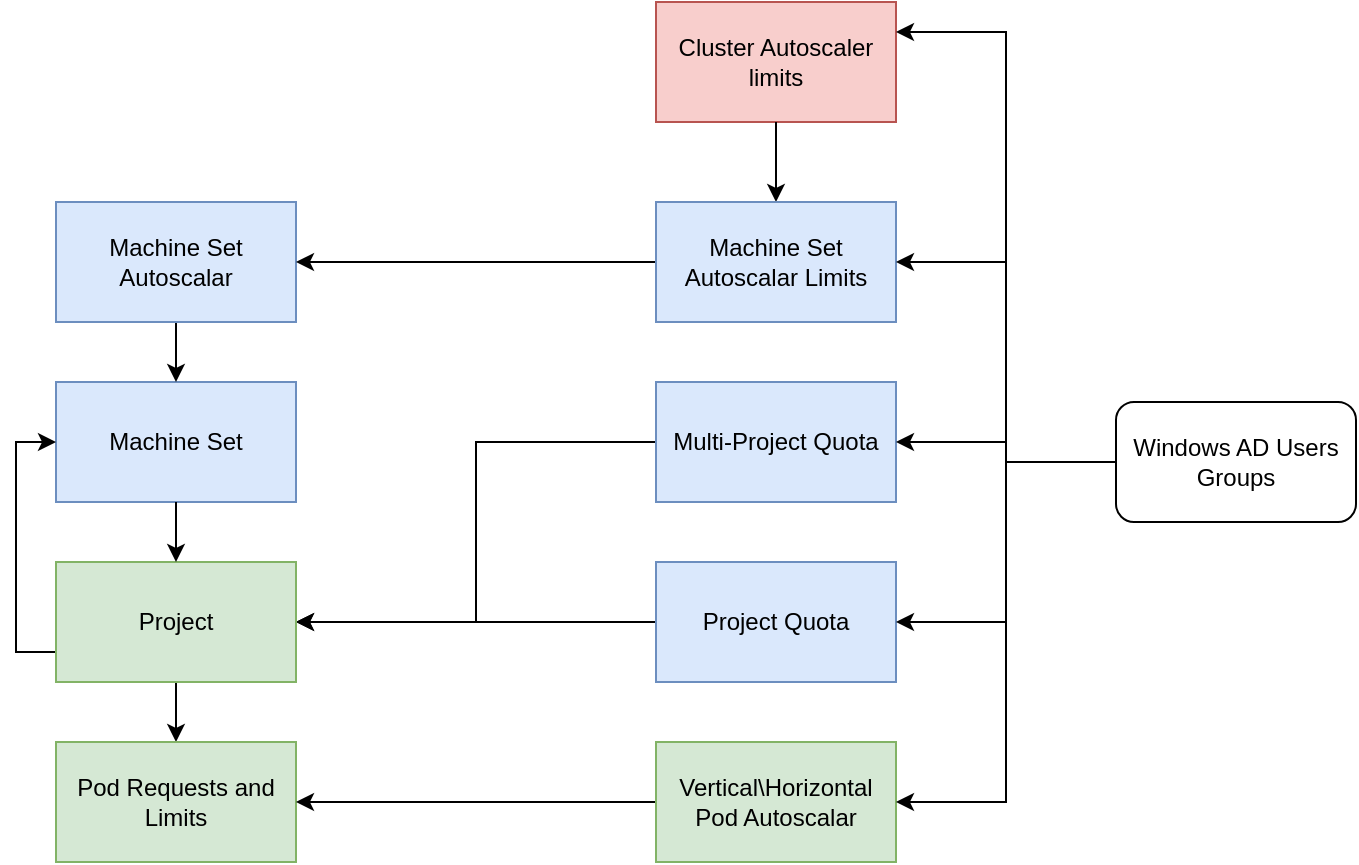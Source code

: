 <mxfile version="13.7.5"><diagram id="b43yRolxlVM0O3Ouf1gN" name="Page-1"><mxGraphModel dx="1040" dy="693" grid="1" gridSize="10" guides="1" tooltips="1" connect="1" arrows="1" fold="1" page="1" pageScale="1" pageWidth="850" pageHeight="1100" math="0" shadow="0"><root><mxCell id="0"/><mxCell id="1" parent="0"/><mxCell id="rd4PUx12r-cPCS6XOnXr-1" value="Cluster Autoscaler limits" style="rounded=0;whiteSpace=wrap;html=1;fillColor=#f8cecc;strokeColor=#b85450;" vertex="1" parent="1"><mxGeometry x="630" y="20" width="120" height="60" as="geometry"/></mxCell><mxCell id="rd4PUx12r-cPCS6XOnXr-3" value="&lt;div&gt;Machine Set&lt;/div&gt;" style="whiteSpace=wrap;html=1;fillColor=#dae8fc;strokeColor=#6c8ebf;" vertex="1" parent="1"><mxGeometry x="330" y="210" width="120" height="60" as="geometry"/></mxCell><mxCell id="rd4PUx12r-cPCS6XOnXr-7" value="" style="edgeStyle=orthogonalEdgeStyle;rounded=0;orthogonalLoop=1;jettySize=auto;html=1;" edge="1" parent="1" source="rd4PUx12r-cPCS6XOnXr-5" target="rd4PUx12r-cPCS6XOnXr-3"><mxGeometry relative="1" as="geometry"/></mxCell><mxCell id="rd4PUx12r-cPCS6XOnXr-5" value="&lt;div&gt;Machine Set Autoscalar&lt;/div&gt;" style="rounded=0;whiteSpace=wrap;html=1;fillColor=#dae8fc;strokeColor=#6c8ebf;" vertex="1" parent="1"><mxGeometry x="330" y="120" width="120" height="60" as="geometry"/></mxCell><mxCell id="rd4PUx12r-cPCS6XOnXr-6" value="" style="endArrow=classic;html=1;exitX=0.5;exitY=1;exitDx=0;exitDy=0;entryX=0.5;entryY=0;entryDx=0;entryDy=0;" edge="1" parent="1" source="rd4PUx12r-cPCS6XOnXr-1" target="rd4PUx12r-cPCS6XOnXr-21"><mxGeometry width="50" height="50" relative="1" as="geometry"><mxPoint x="420" y="380" as="sourcePoint"/><mxPoint x="470" y="330" as="targetPoint"/></mxGeometry></mxCell><mxCell id="rd4PUx12r-cPCS6XOnXr-18" style="edgeStyle=orthogonalEdgeStyle;rounded=0;orthogonalLoop=1;jettySize=auto;html=1;entryX=1;entryY=0.5;entryDx=0;entryDy=0;" edge="1" parent="1" source="rd4PUx12r-cPCS6XOnXr-13" target="rd4PUx12r-cPCS6XOnXr-15"><mxGeometry relative="1" as="geometry"/></mxCell><mxCell id="rd4PUx12r-cPCS6XOnXr-13" value="Multi-Project Quota" style="whiteSpace=wrap;html=1;fillColor=#dae8fc;strokeColor=#6c8ebf;" vertex="1" parent="1"><mxGeometry x="630" y="210" width="120" height="60" as="geometry"/></mxCell><mxCell id="rd4PUx12r-cPCS6XOnXr-17" style="edgeStyle=orthogonalEdgeStyle;rounded=0;orthogonalLoop=1;jettySize=auto;html=1;entryX=1;entryY=0.5;entryDx=0;entryDy=0;" edge="1" parent="1" source="rd4PUx12r-cPCS6XOnXr-14" target="rd4PUx12r-cPCS6XOnXr-15"><mxGeometry relative="1" as="geometry"><mxPoint x="560" y="360" as="targetPoint"/></mxGeometry></mxCell><mxCell id="rd4PUx12r-cPCS6XOnXr-14" value="Project Quota" style="whiteSpace=wrap;html=1;fillColor=#dae8fc;strokeColor=#6c8ebf;" vertex="1" parent="1"><mxGeometry x="630" y="300" width="120" height="60" as="geometry"/></mxCell><mxCell id="rd4PUx12r-cPCS6XOnXr-20" style="edgeStyle=orthogonalEdgeStyle;rounded=0;orthogonalLoop=1;jettySize=auto;html=1;exitX=0;exitY=0.75;exitDx=0;exitDy=0;entryX=0;entryY=0.5;entryDx=0;entryDy=0;" edge="1" parent="1" source="rd4PUx12r-cPCS6XOnXr-15" target="rd4PUx12r-cPCS6XOnXr-3"><mxGeometry relative="1" as="geometry"/></mxCell><mxCell id="rd4PUx12r-cPCS6XOnXr-24" style="edgeStyle=orthogonalEdgeStyle;rounded=0;orthogonalLoop=1;jettySize=auto;html=1;exitX=0.5;exitY=1;exitDx=0;exitDy=0;entryX=0.5;entryY=0;entryDx=0;entryDy=0;" edge="1" parent="1" source="rd4PUx12r-cPCS6XOnXr-15" target="rd4PUx12r-cPCS6XOnXr-23"><mxGeometry relative="1" as="geometry"/></mxCell><mxCell id="rd4PUx12r-cPCS6XOnXr-15" value="&lt;div&gt;Project&lt;/div&gt;" style="rounded=0;whiteSpace=wrap;html=1;fillColor=#d5e8d4;strokeColor=#82b366;" vertex="1" parent="1"><mxGeometry x="330" y="300" width="120" height="60" as="geometry"/></mxCell><mxCell id="rd4PUx12r-cPCS6XOnXr-16" value="" style="endArrow=classic;html=1;exitX=0.5;exitY=1;exitDx=0;exitDy=0;entryX=0.5;entryY=0;entryDx=0;entryDy=0;" edge="1" parent="1" source="rd4PUx12r-cPCS6XOnXr-3" target="rd4PUx12r-cPCS6XOnXr-15"><mxGeometry width="50" height="50" relative="1" as="geometry"><mxPoint x="420" y="380" as="sourcePoint"/><mxPoint x="470" y="330" as="targetPoint"/></mxGeometry></mxCell><mxCell id="rd4PUx12r-cPCS6XOnXr-22" style="edgeStyle=orthogonalEdgeStyle;rounded=0;orthogonalLoop=1;jettySize=auto;html=1;" edge="1" parent="1" source="rd4PUx12r-cPCS6XOnXr-21" target="rd4PUx12r-cPCS6XOnXr-5"><mxGeometry relative="1" as="geometry"/></mxCell><mxCell id="rd4PUx12r-cPCS6XOnXr-21" value="Machine Set Autoscalar Limits" style="rounded=0;whiteSpace=wrap;html=1;fillColor=#dae8fc;strokeColor=#6c8ebf;" vertex="1" parent="1"><mxGeometry x="630" y="120" width="120" height="60" as="geometry"/></mxCell><mxCell id="rd4PUx12r-cPCS6XOnXr-23" value="Pod Requests and Limits" style="rounded=0;whiteSpace=wrap;html=1;fillColor=#d5e8d4;strokeColor=#82b366;" vertex="1" parent="1"><mxGeometry x="330" y="390" width="120" height="60" as="geometry"/></mxCell><mxCell id="rd4PUx12r-cPCS6XOnXr-28" style="edgeStyle=orthogonalEdgeStyle;rounded=0;orthogonalLoop=1;jettySize=auto;html=1;" edge="1" parent="1" source="rd4PUx12r-cPCS6XOnXr-27" target="rd4PUx12r-cPCS6XOnXr-23"><mxGeometry relative="1" as="geometry"/></mxCell><mxCell id="rd4PUx12r-cPCS6XOnXr-27" value="&lt;div&gt;Vertical\Horizontal Pod Autoscalar&lt;/div&gt;" style="whiteSpace=wrap;html=1;fillColor=#d5e8d4;strokeColor=#82b366;" vertex="1" parent="1"><mxGeometry x="630" y="390" width="120" height="60" as="geometry"/></mxCell><mxCell id="rd4PUx12r-cPCS6XOnXr-32" style="edgeStyle=orthogonalEdgeStyle;rounded=0;orthogonalLoop=1;jettySize=auto;html=1;entryX=1;entryY=0.25;entryDx=0;entryDy=0;" edge="1" parent="1" source="rd4PUx12r-cPCS6XOnXr-31" target="rd4PUx12r-cPCS6XOnXr-1"><mxGeometry relative="1" as="geometry"/></mxCell><mxCell id="rd4PUx12r-cPCS6XOnXr-33" style="edgeStyle=orthogonalEdgeStyle;rounded=0;orthogonalLoop=1;jettySize=auto;html=1;entryX=1;entryY=0.5;entryDx=0;entryDy=0;" edge="1" parent="1" source="rd4PUx12r-cPCS6XOnXr-31" target="rd4PUx12r-cPCS6XOnXr-21"><mxGeometry relative="1" as="geometry"/></mxCell><mxCell id="rd4PUx12r-cPCS6XOnXr-34" style="edgeStyle=orthogonalEdgeStyle;rounded=0;orthogonalLoop=1;jettySize=auto;html=1;entryX=1;entryY=0.5;entryDx=0;entryDy=0;" edge="1" parent="1" source="rd4PUx12r-cPCS6XOnXr-31" target="rd4PUx12r-cPCS6XOnXr-13"><mxGeometry relative="1" as="geometry"/></mxCell><mxCell id="rd4PUx12r-cPCS6XOnXr-35" style="edgeStyle=orthogonalEdgeStyle;rounded=0;orthogonalLoop=1;jettySize=auto;html=1;entryX=1;entryY=0.5;entryDx=0;entryDy=0;" edge="1" parent="1" source="rd4PUx12r-cPCS6XOnXr-31" target="rd4PUx12r-cPCS6XOnXr-14"><mxGeometry relative="1" as="geometry"/></mxCell><mxCell id="rd4PUx12r-cPCS6XOnXr-36" style="edgeStyle=orthogonalEdgeStyle;rounded=0;orthogonalLoop=1;jettySize=auto;html=1;entryX=1;entryY=0.5;entryDx=0;entryDy=0;" edge="1" parent="1" source="rd4PUx12r-cPCS6XOnXr-31" target="rd4PUx12r-cPCS6XOnXr-27"><mxGeometry relative="1" as="geometry"/></mxCell><mxCell id="rd4PUx12r-cPCS6XOnXr-31" value="Windows AD Users Groups" style="rounded=1;whiteSpace=wrap;html=1;" vertex="1" parent="1"><mxGeometry x="860" y="220" width="120" height="60" as="geometry"/></mxCell></root></mxGraphModel></diagram></mxfile>